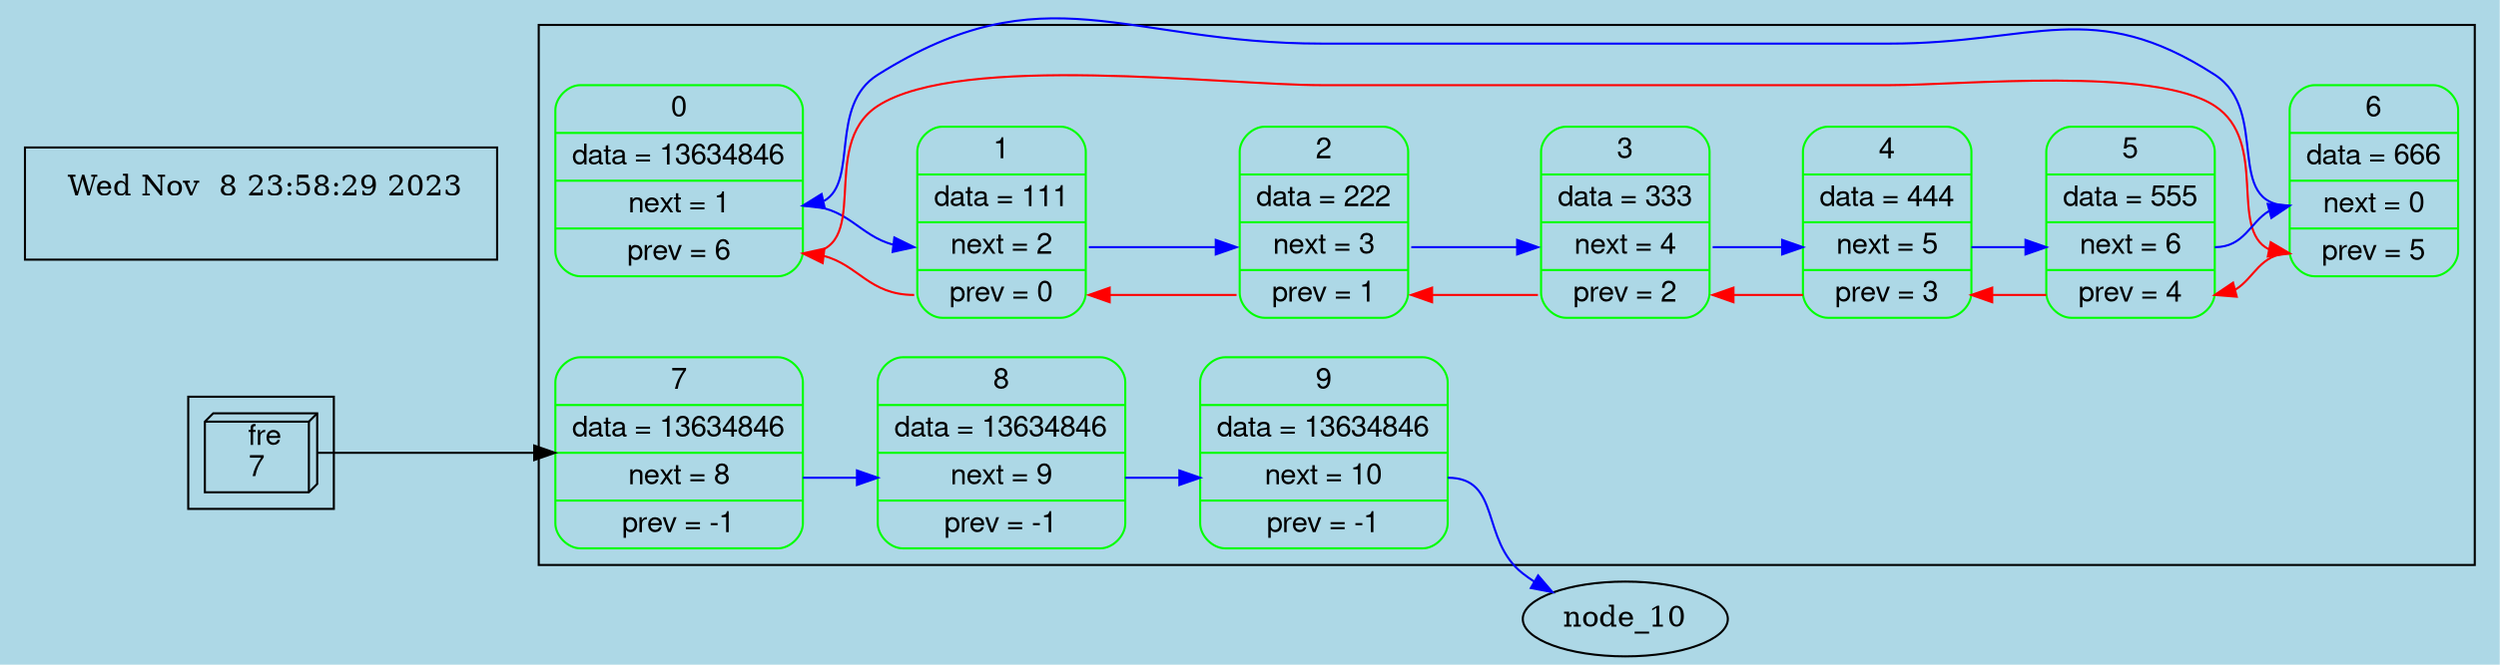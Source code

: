 digraph list_1681692777 {
rankdir = LR
subgraph cluster_nodes_846930886 {
    node_0 [fontname="Helvetica, Arial, sans-serif"style=rounded
color = green
 shape = record, label = " 0 | data = 13634846 | <fnext> next = 1 | <fprev> prev = 6 "];
    node_1 [fontname="Helvetica, Arial, sans-serif"style=rounded
color = green
 shape = record, label = " 1 | data = 111 | <fnext> next = 2 | <fprev> prev = 0 "];
    node_2 [fontname="Helvetica, Arial, sans-serif"style=rounded
color = green
 shape = record, label = " 2 | data = 222 | <fnext> next = 3 | <fprev> prev = 1 "];
    node_3 [fontname="Helvetica, Arial, sans-serif"style=rounded
color = green
 shape = record, label = " 3 | data = 333 | <fnext> next = 4 | <fprev> prev = 2 "];
    node_4 [fontname="Helvetica, Arial, sans-serif"style=rounded
color = green
 shape = record, label = " 4 | data = 444 | <fnext> next = 5 | <fprev> prev = 3 "];
    node_5 [fontname="Helvetica, Arial, sans-serif"style=rounded
color = green
 shape = record, label = " 5 | data = 555 | <fnext> next = 6 | <fprev> prev = 4 "];
    node_6 [fontname="Helvetica, Arial, sans-serif"style=rounded
color = green
 shape = record, label = " 6 | data = 666 | <fnext> next = 0 | <fprev> prev = 5 "];
    node_7 [fontname="Helvetica, Arial, sans-serif"style=rounded
color = green
 shape = record, label = " 7 | data = 13634846 | <fnext> next = 8 | <fprev> prev = -1 "];
    node_8 [fontname="Helvetica, Arial, sans-serif"style=rounded
color = green
 shape = record, label = " 8 | data = 13634846 | <fnext> next = 9 | <fprev> prev = -1 "];
    node_9 [fontname="Helvetica, Arial, sans-serif"style=rounded
color = green
 shape = record, label = " 9 | data = 13634846 | <fnext> next = 10 | <fprev> prev = -1 "];
}
val_fre -> node_7;
node_0: <fnext> -> node_1: <fnext> [color = blue];
node_1: <fnext> -> node_2: <fnext> [color = blue];
node_2: <fnext> -> node_3: <fnext> [color = blue];
node_3: <fnext> -> node_4: <fnext> [color = blue];
node_4: <fnext> -> node_5: <fnext> [color = blue];
node_5: <fnext> -> node_6: <fnext> [color = blue];
node_6: <fnext> -> node_0: <fnext> [color = blue];
node_7: <fnext> -> node_8: <fnext> [color = blue];
node_8: <fnext> -> node_9: <fnext> [color = blue];
node_9: <fnext> -> node_10: <fnext> [color = blue];
node_0: <fprev> -> node_6: <fprev> [color = red];
node_1: <fprev> -> node_0: <fprev> [color = red];
node_2: <fprev> -> node_1: <fprev> [color = red];
node_3: <fprev> -> node_2: <fprev> [color = red];
node_4: <fprev> -> node_3: <fprev> [color = red];
node_5: <fprev> -> node_4: <fprev> [color = red];
node_6: <fprev> -> node_5: <fprev> [color = red];
subgraph cluster_val {
     val_fre  [ shape = box3d, fontname="Helvetica, Arial, sans-serif", label = " fre
7 "];
}
bgcolor="lightblue"
subgraph cluster_add_info_1804289383{
node_add_info [shape = plaintext, label = " Wed Nov  8 23:58:29 2023
 "];
}
}
